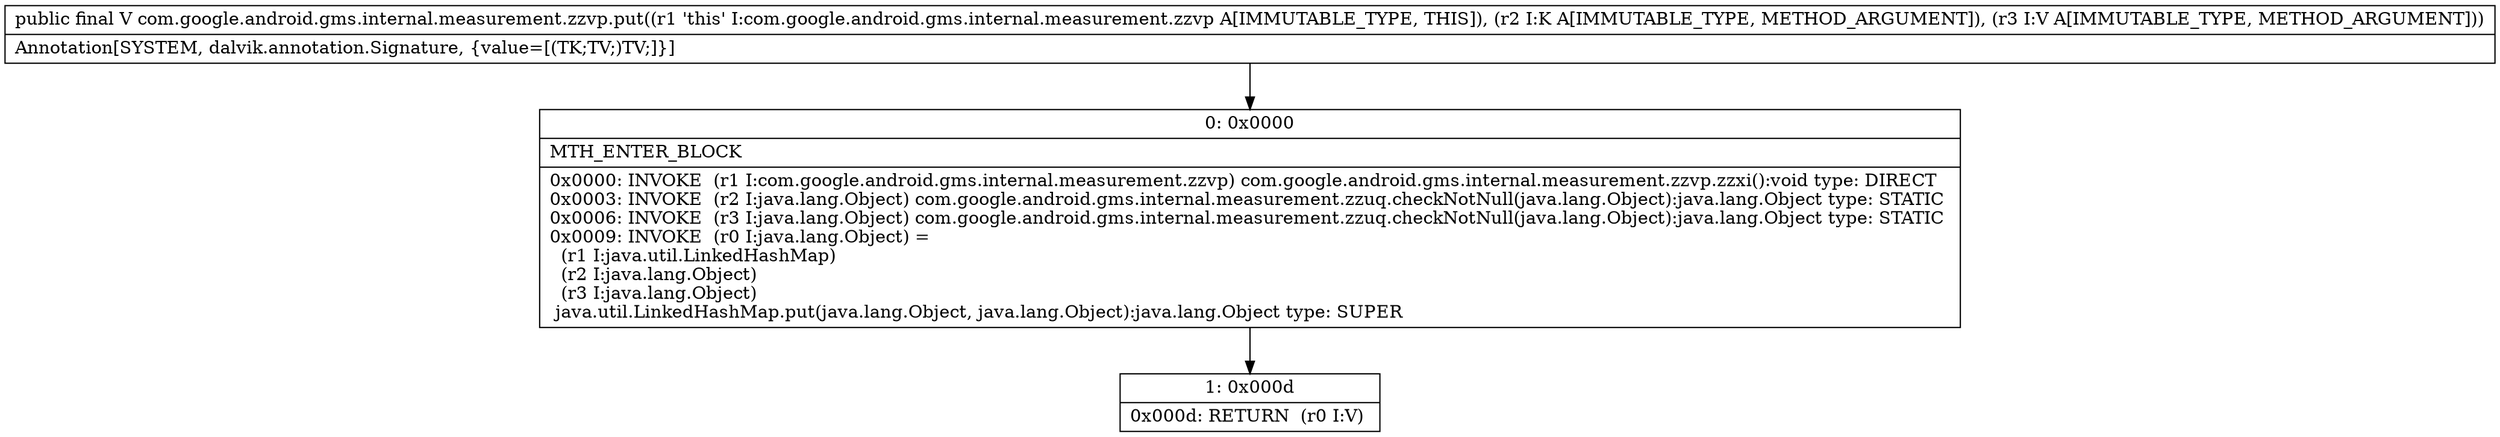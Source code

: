 digraph "CFG forcom.google.android.gms.internal.measurement.zzvp.put(Ljava\/lang\/Object;Ljava\/lang\/Object;)Ljava\/lang\/Object;" {
Node_0 [shape=record,label="{0\:\ 0x0000|MTH_ENTER_BLOCK\l|0x0000: INVOKE  (r1 I:com.google.android.gms.internal.measurement.zzvp) com.google.android.gms.internal.measurement.zzvp.zzxi():void type: DIRECT \l0x0003: INVOKE  (r2 I:java.lang.Object) com.google.android.gms.internal.measurement.zzuq.checkNotNull(java.lang.Object):java.lang.Object type: STATIC \l0x0006: INVOKE  (r3 I:java.lang.Object) com.google.android.gms.internal.measurement.zzuq.checkNotNull(java.lang.Object):java.lang.Object type: STATIC \l0x0009: INVOKE  (r0 I:java.lang.Object) = \l  (r1 I:java.util.LinkedHashMap)\l  (r2 I:java.lang.Object)\l  (r3 I:java.lang.Object)\l java.util.LinkedHashMap.put(java.lang.Object, java.lang.Object):java.lang.Object type: SUPER \l}"];
Node_1 [shape=record,label="{1\:\ 0x000d|0x000d: RETURN  (r0 I:V) \l}"];
MethodNode[shape=record,label="{public final V com.google.android.gms.internal.measurement.zzvp.put((r1 'this' I:com.google.android.gms.internal.measurement.zzvp A[IMMUTABLE_TYPE, THIS]), (r2 I:K A[IMMUTABLE_TYPE, METHOD_ARGUMENT]), (r3 I:V A[IMMUTABLE_TYPE, METHOD_ARGUMENT]))  | Annotation[SYSTEM, dalvik.annotation.Signature, \{value=[(TK;TV;)TV;]\}]\l}"];
MethodNode -> Node_0;
Node_0 -> Node_1;
}

